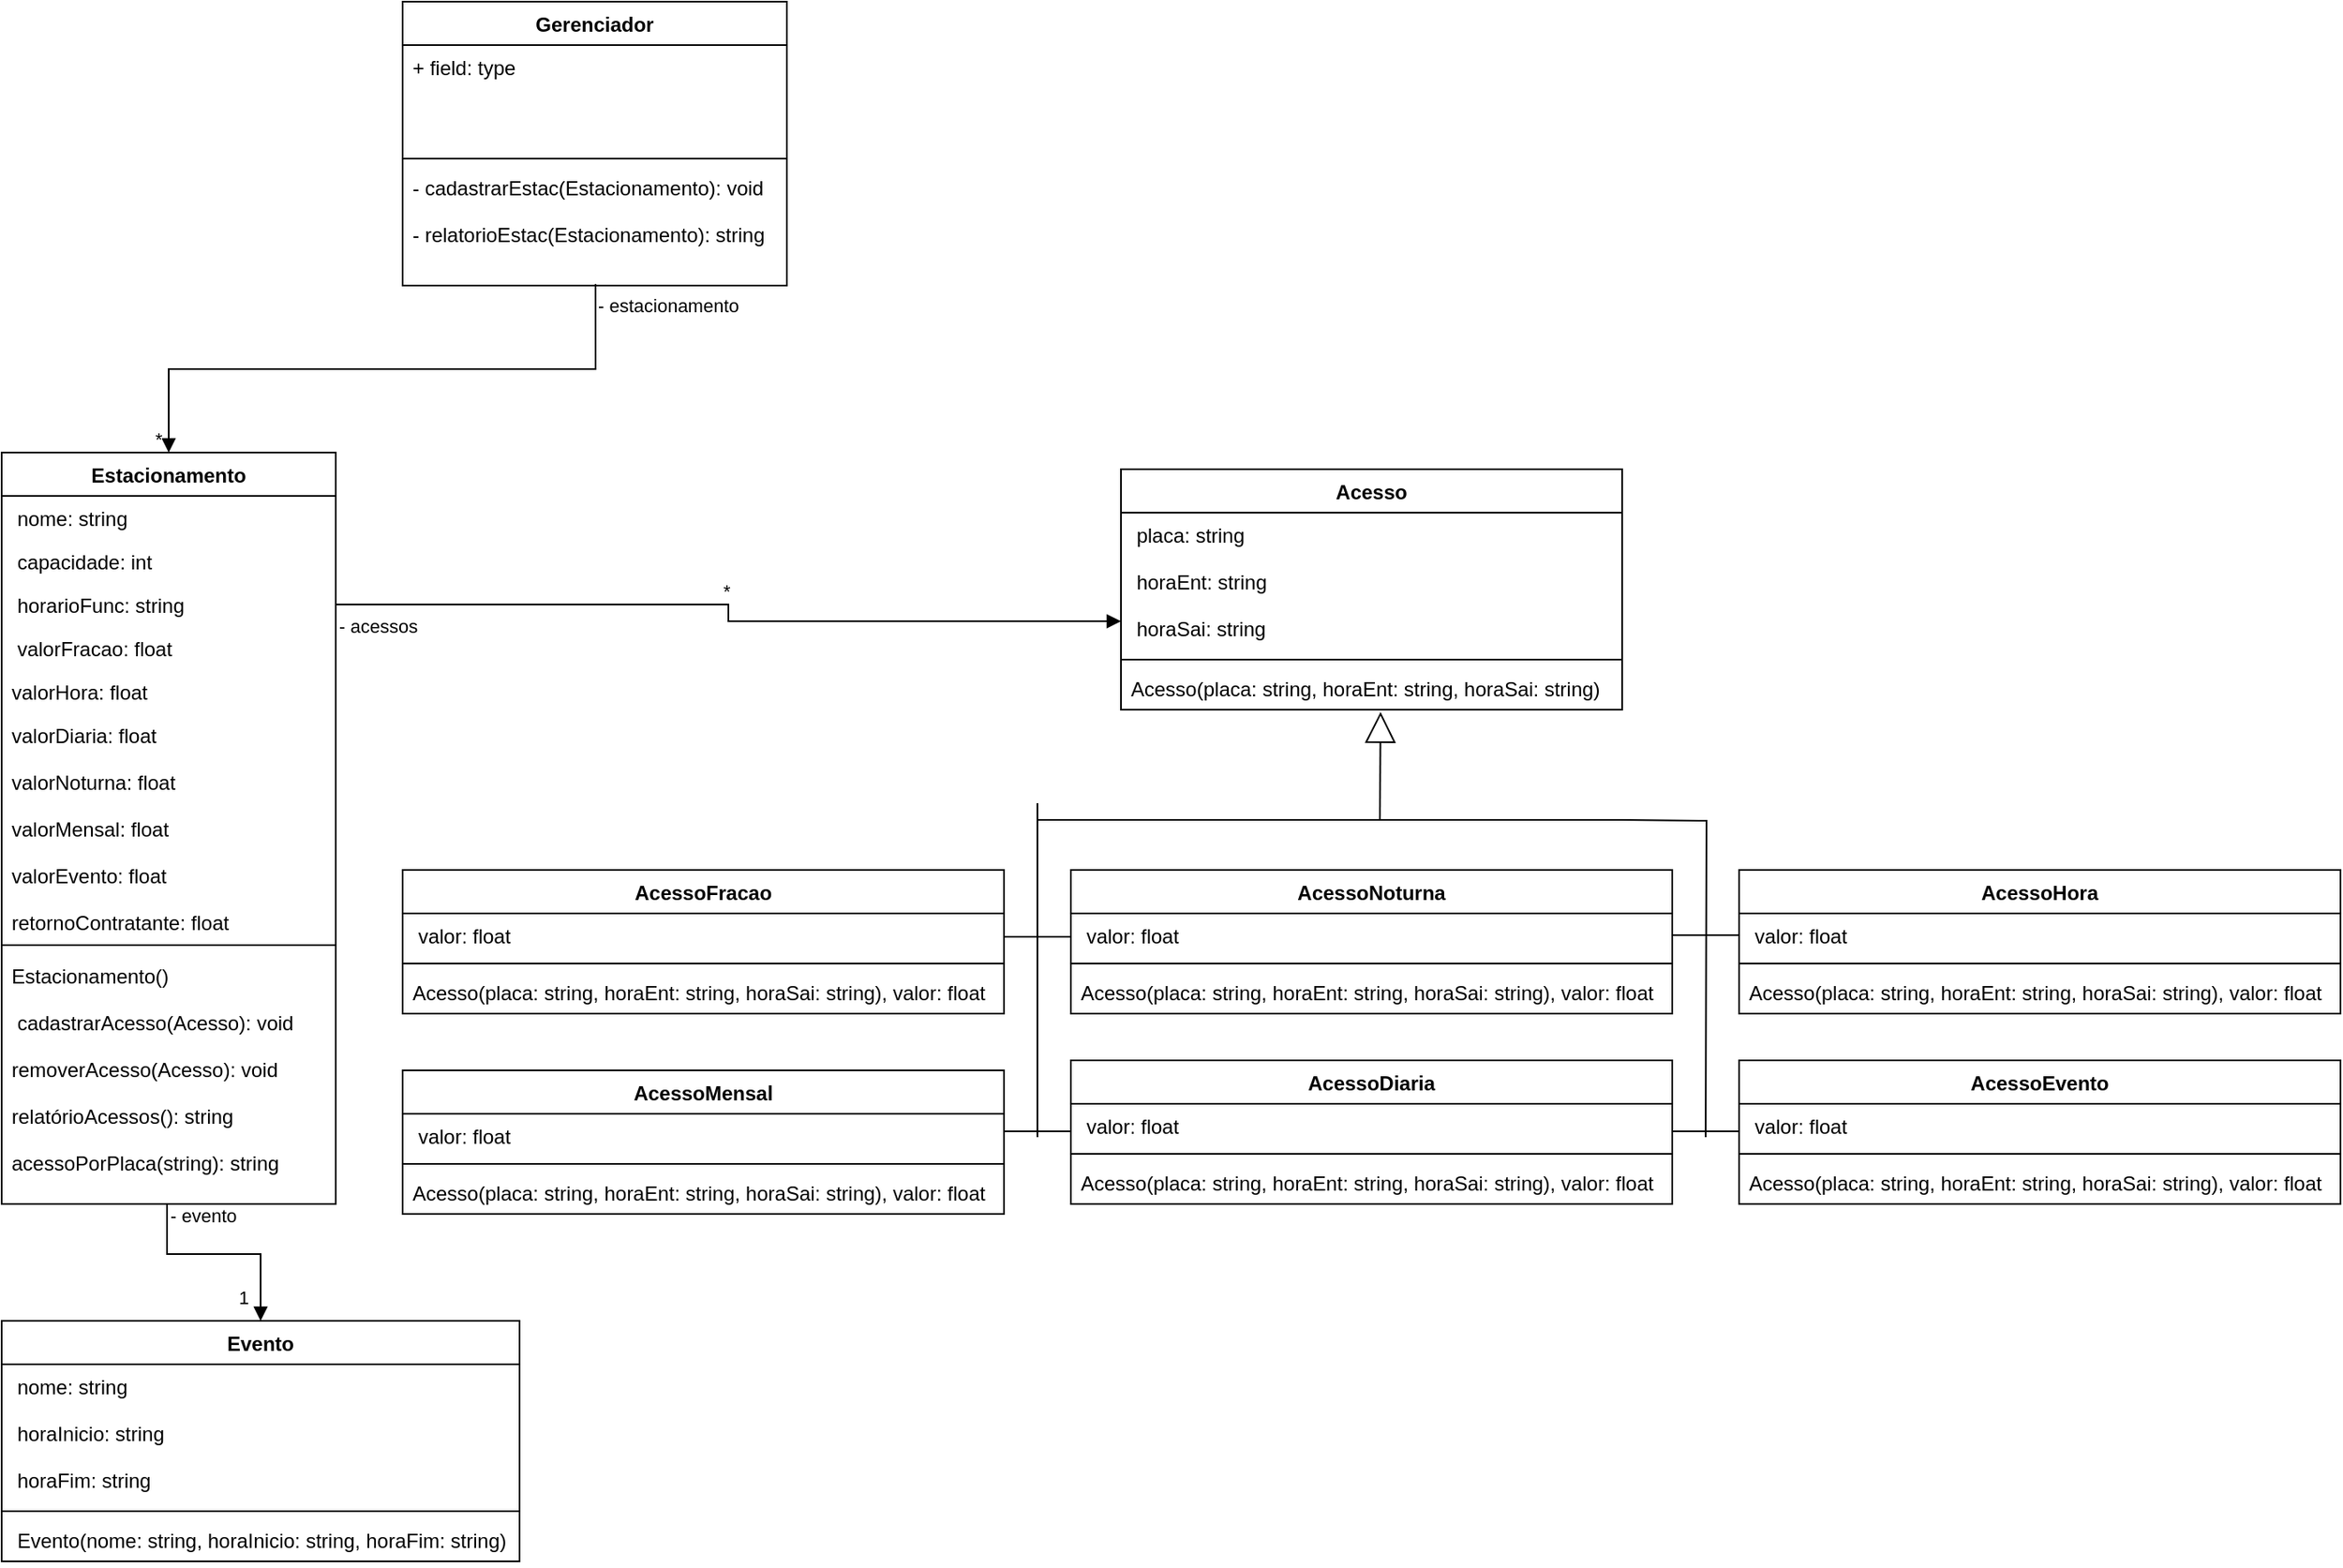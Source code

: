 <mxfile version="20.2.2" type="device"><diagram id="n3HsWPKC9BcfrFoE6lrO" name="Page-1"><mxGraphModel dx="1673" dy="2065" grid="1" gridSize="10" guides="1" tooltips="1" connect="1" arrows="1" fold="1" page="1" pageScale="1" pageWidth="827" pageHeight="1169" math="0" shadow="0"><root><mxCell id="0"/><mxCell id="1" parent="0"/><mxCell id="VxP2XsV1p8CQdQtkffWP-2" value="Estacionamento&#10;" style="swimlane;fontStyle=1;align=center;verticalAlign=top;childLayout=stackLayout;horizontal=1;startSize=26;horizontalStack=0;resizeParent=1;resizeParentMax=0;resizeLast=0;collapsible=1;marginBottom=0;" parent="1" vertex="1"><mxGeometry y="-210" width="200" height="450" as="geometry"/></mxCell><mxCell id="VxP2XsV1p8CQdQtkffWP-3" value=" nome: string" style="text;strokeColor=none;fillColor=none;align=left;verticalAlign=top;spacingLeft=4;spacingRight=4;overflow=hidden;rotatable=0;points=[[0,0.5],[1,0.5]];portConstraint=eastwest;" parent="VxP2XsV1p8CQdQtkffWP-2" vertex="1"><mxGeometry y="26" width="200" height="26" as="geometry"/></mxCell><mxCell id="VxP2XsV1p8CQdQtkffWP-10" value=" capacidade: int&#10;" style="text;strokeColor=none;fillColor=none;align=left;verticalAlign=top;spacingLeft=4;spacingRight=4;overflow=hidden;rotatable=0;points=[[0,0.5],[1,0.5]];portConstraint=eastwest;" parent="VxP2XsV1p8CQdQtkffWP-2" vertex="1"><mxGeometry y="52" width="200" height="26" as="geometry"/></mxCell><mxCell id="VxP2XsV1p8CQdQtkffWP-11" value=" horarioFunc: string" style="text;strokeColor=none;fillColor=none;align=left;verticalAlign=top;spacingLeft=4;spacingRight=4;overflow=hidden;rotatable=0;points=[[0,0.5],[1,0.5]];portConstraint=eastwest;" parent="VxP2XsV1p8CQdQtkffWP-2" vertex="1"><mxGeometry y="78" width="200" height="26" as="geometry"/></mxCell><mxCell id="VxP2XsV1p8CQdQtkffWP-13" value=" valorFracao: float&#10;" style="text;strokeColor=none;fillColor=none;align=left;verticalAlign=top;spacingLeft=4;spacingRight=4;overflow=hidden;rotatable=0;points=[[0,0.5],[1,0.5]];portConstraint=eastwest;" parent="VxP2XsV1p8CQdQtkffWP-2" vertex="1"><mxGeometry y="104" width="200" height="26" as="geometry"/></mxCell><mxCell id="VxP2XsV1p8CQdQtkffWP-14" value="valorHora: float" style="text;strokeColor=none;fillColor=none;align=left;verticalAlign=top;spacingLeft=4;spacingRight=4;overflow=hidden;rotatable=0;points=[[0,0.5],[1,0.5]];portConstraint=eastwest;" parent="VxP2XsV1p8CQdQtkffWP-2" vertex="1"><mxGeometry y="130" width="200" height="26" as="geometry"/></mxCell><mxCell id="VxP2XsV1p8CQdQtkffWP-12" value="valorDiaria: float&#10;&#10;valorNoturna: float&#10;&#10;valorMensal: float&#10;&#10;valorEvento: float&#10;&#10;retornoContratante: float&#10;&#10;" style="text;strokeColor=none;fillColor=none;align=left;verticalAlign=top;spacingLeft=4;spacingRight=4;overflow=hidden;rotatable=0;points=[[0,0.5],[1,0.5]];portConstraint=eastwest;" parent="VxP2XsV1p8CQdQtkffWP-2" vertex="1"><mxGeometry y="156" width="200" height="134" as="geometry"/></mxCell><mxCell id="VxP2XsV1p8CQdQtkffWP-4" value="" style="line;strokeWidth=1;fillColor=none;align=left;verticalAlign=middle;spacingTop=-1;spacingLeft=3;spacingRight=3;rotatable=0;labelPosition=right;points=[];portConstraint=eastwest;" parent="VxP2XsV1p8CQdQtkffWP-2" vertex="1"><mxGeometry y="290" width="200" height="10" as="geometry"/></mxCell><mxCell id="VxP2XsV1p8CQdQtkffWP-5" value="Estacionamento()&#10;&#10; cadastrarAcesso(Acesso): void&#10;&#10;removerAcesso(Acesso): void&#10;&#10;relatórioAcessos(): string&#10;&#10;acessoPorPlaca(string): string&#10;" style="text;strokeColor=none;fillColor=none;align=left;verticalAlign=top;spacingLeft=4;spacingRight=4;overflow=hidden;rotatable=0;points=[[0,0.5],[1,0.5]];portConstraint=eastwest;" parent="VxP2XsV1p8CQdQtkffWP-2" vertex="1"><mxGeometry y="300" width="200" height="150" as="geometry"/></mxCell><mxCell id="y3Uu669ifDR9-FXE01mr-2" value="Acesso" style="swimlane;fontStyle=1;align=center;verticalAlign=top;childLayout=stackLayout;horizontal=1;startSize=26;horizontalStack=0;resizeParent=1;resizeParentMax=0;resizeLast=0;collapsible=1;marginBottom=0;" vertex="1" parent="1"><mxGeometry x="670" y="-200" width="300" height="144" as="geometry"/></mxCell><mxCell id="y3Uu669ifDR9-FXE01mr-3" value=" placa: string&#10;&#10; horaEnt: string&#10;&#10; horaSai: string" style="text;strokeColor=none;fillColor=none;align=left;verticalAlign=top;spacingLeft=4;spacingRight=4;overflow=hidden;rotatable=0;points=[[0,0.5],[1,0.5]];portConstraint=eastwest;" vertex="1" parent="y3Uu669ifDR9-FXE01mr-2"><mxGeometry y="26" width="300" height="84" as="geometry"/></mxCell><mxCell id="y3Uu669ifDR9-FXE01mr-4" value="" style="line;strokeWidth=1;fillColor=none;align=left;verticalAlign=middle;spacingTop=-1;spacingLeft=3;spacingRight=3;rotatable=0;labelPosition=right;points=[];portConstraint=eastwest;" vertex="1" parent="y3Uu669ifDR9-FXE01mr-2"><mxGeometry y="110" width="300" height="8" as="geometry"/></mxCell><mxCell id="y3Uu669ifDR9-FXE01mr-5" value="Acesso(placa: string, horaEnt: string, horaSai: string)" style="text;strokeColor=none;fillColor=none;align=left;verticalAlign=top;spacingLeft=4;spacingRight=4;overflow=hidden;rotatable=0;points=[[0,0.5],[1,0.5]];portConstraint=eastwest;" vertex="1" parent="y3Uu669ifDR9-FXE01mr-2"><mxGeometry y="118" width="300" height="26" as="geometry"/></mxCell><mxCell id="y3Uu669ifDR9-FXE01mr-6" value="- acessos" style="endArrow=block;endFill=1;html=1;edgeStyle=orthogonalEdgeStyle;align=left;verticalAlign=top;rounded=0;exitX=1;exitY=0.5;exitDx=0;exitDy=0;entryX=0;entryY=0.774;entryDx=0;entryDy=0;entryPerimeter=0;" edge="1" parent="1" source="VxP2XsV1p8CQdQtkffWP-11" target="y3Uu669ifDR9-FXE01mr-3"><mxGeometry x="-1" relative="1" as="geometry"><mxPoint x="180" y="140" as="sourcePoint"/><mxPoint x="280" y="81" as="targetPoint"/></mxGeometry></mxCell><mxCell id="y3Uu669ifDR9-FXE01mr-7" value="*" style="edgeLabel;resizable=0;html=1;align=left;verticalAlign=bottom;" connectable="0" vertex="1" parent="y3Uu669ifDR9-FXE01mr-6"><mxGeometry x="-1" relative="1" as="geometry"><mxPoint x="230" as="offset"/></mxGeometry></mxCell><mxCell id="y3Uu669ifDR9-FXE01mr-8" value="AcessoFracao" style="swimlane;fontStyle=1;align=center;verticalAlign=top;childLayout=stackLayout;horizontal=1;startSize=26;horizontalStack=0;resizeParent=1;resizeParentMax=0;resizeLast=0;collapsible=1;marginBottom=0;" vertex="1" parent="1"><mxGeometry x="240" y="40" width="360" height="86" as="geometry"/></mxCell><mxCell id="y3Uu669ifDR9-FXE01mr-9" value=" valor: float" style="text;strokeColor=none;fillColor=none;align=left;verticalAlign=top;spacingLeft=4;spacingRight=4;overflow=hidden;rotatable=0;points=[[0,0.5],[1,0.5]];portConstraint=eastwest;" vertex="1" parent="y3Uu669ifDR9-FXE01mr-8"><mxGeometry y="26" width="360" height="26" as="geometry"/></mxCell><mxCell id="y3Uu669ifDR9-FXE01mr-10" value="" style="line;strokeWidth=1;fillColor=none;align=left;verticalAlign=middle;spacingTop=-1;spacingLeft=3;spacingRight=3;rotatable=0;labelPosition=right;points=[];portConstraint=eastwest;" vertex="1" parent="y3Uu669ifDR9-FXE01mr-8"><mxGeometry y="52" width="360" height="8" as="geometry"/></mxCell><mxCell id="y3Uu669ifDR9-FXE01mr-11" value="Acesso(placa: string, horaEnt: string, horaSai: string), valor: float" style="text;strokeColor=none;fillColor=none;align=left;verticalAlign=top;spacingLeft=4;spacingRight=4;overflow=hidden;rotatable=0;points=[[0,0.5],[1,0.5]];portConstraint=eastwest;" vertex="1" parent="y3Uu669ifDR9-FXE01mr-8"><mxGeometry y="60" width="360" height="26" as="geometry"/></mxCell><mxCell id="y3Uu669ifDR9-FXE01mr-12" value="AcessoNoturna" style="swimlane;fontStyle=1;align=center;verticalAlign=top;childLayout=stackLayout;horizontal=1;startSize=26;horizontalStack=0;resizeParent=1;resizeParentMax=0;resizeLast=0;collapsible=1;marginBottom=0;" vertex="1" parent="1"><mxGeometry x="640" y="40" width="360" height="86" as="geometry"/></mxCell><mxCell id="y3Uu669ifDR9-FXE01mr-13" value=" valor: float" style="text;strokeColor=none;fillColor=none;align=left;verticalAlign=top;spacingLeft=4;spacingRight=4;overflow=hidden;rotatable=0;points=[[0,0.5],[1,0.5]];portConstraint=eastwest;" vertex="1" parent="y3Uu669ifDR9-FXE01mr-12"><mxGeometry y="26" width="360" height="26" as="geometry"/></mxCell><mxCell id="y3Uu669ifDR9-FXE01mr-14" value="" style="line;strokeWidth=1;fillColor=none;align=left;verticalAlign=middle;spacingTop=-1;spacingLeft=3;spacingRight=3;rotatable=0;labelPosition=right;points=[];portConstraint=eastwest;" vertex="1" parent="y3Uu669ifDR9-FXE01mr-12"><mxGeometry y="52" width="360" height="8" as="geometry"/></mxCell><mxCell id="y3Uu669ifDR9-FXE01mr-15" value="Acesso(placa: string, horaEnt: string, horaSai: string), valor: float" style="text;strokeColor=none;fillColor=none;align=left;verticalAlign=top;spacingLeft=4;spacingRight=4;overflow=hidden;rotatable=0;points=[[0,0.5],[1,0.5]];portConstraint=eastwest;" vertex="1" parent="y3Uu669ifDR9-FXE01mr-12"><mxGeometry y="60" width="360" height="26" as="geometry"/></mxCell><mxCell id="y3Uu669ifDR9-FXE01mr-16" value="AcessoHora" style="swimlane;fontStyle=1;align=center;verticalAlign=top;childLayout=stackLayout;horizontal=1;startSize=26;horizontalStack=0;resizeParent=1;resizeParentMax=0;resizeLast=0;collapsible=1;marginBottom=0;" vertex="1" parent="1"><mxGeometry x="1040" y="40" width="360" height="86" as="geometry"/></mxCell><mxCell id="y3Uu669ifDR9-FXE01mr-17" value=" valor: float" style="text;strokeColor=none;fillColor=none;align=left;verticalAlign=top;spacingLeft=4;spacingRight=4;overflow=hidden;rotatable=0;points=[[0,0.5],[1,0.5]];portConstraint=eastwest;" vertex="1" parent="y3Uu669ifDR9-FXE01mr-16"><mxGeometry y="26" width="360" height="26" as="geometry"/></mxCell><mxCell id="y3Uu669ifDR9-FXE01mr-18" value="" style="line;strokeWidth=1;fillColor=none;align=left;verticalAlign=middle;spacingTop=-1;spacingLeft=3;spacingRight=3;rotatable=0;labelPosition=right;points=[];portConstraint=eastwest;" vertex="1" parent="y3Uu669ifDR9-FXE01mr-16"><mxGeometry y="52" width="360" height="8" as="geometry"/></mxCell><mxCell id="y3Uu669ifDR9-FXE01mr-19" value="Acesso(placa: string, horaEnt: string, horaSai: string), valor: float" style="text;strokeColor=none;fillColor=none;align=left;verticalAlign=top;spacingLeft=4;spacingRight=4;overflow=hidden;rotatable=0;points=[[0,0.5],[1,0.5]];portConstraint=eastwest;" vertex="1" parent="y3Uu669ifDR9-FXE01mr-16"><mxGeometry y="60" width="360" height="26" as="geometry"/></mxCell><mxCell id="y3Uu669ifDR9-FXE01mr-20" value="AcessoMensal" style="swimlane;fontStyle=1;align=center;verticalAlign=top;childLayout=stackLayout;horizontal=1;startSize=26;horizontalStack=0;resizeParent=1;resizeParentMax=0;resizeLast=0;collapsible=1;marginBottom=0;" vertex="1" parent="1"><mxGeometry x="240" y="160" width="360" height="86" as="geometry"/></mxCell><mxCell id="y3Uu669ifDR9-FXE01mr-21" value=" valor: float" style="text;strokeColor=none;fillColor=none;align=left;verticalAlign=top;spacingLeft=4;spacingRight=4;overflow=hidden;rotatable=0;points=[[0,0.5],[1,0.5]];portConstraint=eastwest;" vertex="1" parent="y3Uu669ifDR9-FXE01mr-20"><mxGeometry y="26" width="360" height="26" as="geometry"/></mxCell><mxCell id="y3Uu669ifDR9-FXE01mr-22" value="" style="line;strokeWidth=1;fillColor=none;align=left;verticalAlign=middle;spacingTop=-1;spacingLeft=3;spacingRight=3;rotatable=0;labelPosition=right;points=[];portConstraint=eastwest;" vertex="1" parent="y3Uu669ifDR9-FXE01mr-20"><mxGeometry y="52" width="360" height="8" as="geometry"/></mxCell><mxCell id="y3Uu669ifDR9-FXE01mr-23" value="Acesso(placa: string, horaEnt: string, horaSai: string), valor: float" style="text;strokeColor=none;fillColor=none;align=left;verticalAlign=top;spacingLeft=4;spacingRight=4;overflow=hidden;rotatable=0;points=[[0,0.5],[1,0.5]];portConstraint=eastwest;" vertex="1" parent="y3Uu669ifDR9-FXE01mr-20"><mxGeometry y="60" width="360" height="26" as="geometry"/></mxCell><mxCell id="y3Uu669ifDR9-FXE01mr-24" value="AcessoDiaria" style="swimlane;fontStyle=1;align=center;verticalAlign=top;childLayout=stackLayout;horizontal=1;startSize=26;horizontalStack=0;resizeParent=1;resizeParentMax=0;resizeLast=0;collapsible=1;marginBottom=0;" vertex="1" parent="1"><mxGeometry x="640" y="154" width="360" height="86" as="geometry"/></mxCell><mxCell id="y3Uu669ifDR9-FXE01mr-25" value=" valor: float" style="text;strokeColor=none;fillColor=none;align=left;verticalAlign=top;spacingLeft=4;spacingRight=4;overflow=hidden;rotatable=0;points=[[0,0.5],[1,0.5]];portConstraint=eastwest;" vertex="1" parent="y3Uu669ifDR9-FXE01mr-24"><mxGeometry y="26" width="360" height="26" as="geometry"/></mxCell><mxCell id="y3Uu669ifDR9-FXE01mr-26" value="" style="line;strokeWidth=1;fillColor=none;align=left;verticalAlign=middle;spacingTop=-1;spacingLeft=3;spacingRight=3;rotatable=0;labelPosition=right;points=[];portConstraint=eastwest;" vertex="1" parent="y3Uu669ifDR9-FXE01mr-24"><mxGeometry y="52" width="360" height="8" as="geometry"/></mxCell><mxCell id="y3Uu669ifDR9-FXE01mr-27" value="Acesso(placa: string, horaEnt: string, horaSai: string), valor: float" style="text;strokeColor=none;fillColor=none;align=left;verticalAlign=top;spacingLeft=4;spacingRight=4;overflow=hidden;rotatable=0;points=[[0,0.5],[1,0.5]];portConstraint=eastwest;" vertex="1" parent="y3Uu669ifDR9-FXE01mr-24"><mxGeometry y="60" width="360" height="26" as="geometry"/></mxCell><mxCell id="y3Uu669ifDR9-FXE01mr-28" value="AcessoEvento" style="swimlane;fontStyle=1;align=center;verticalAlign=top;childLayout=stackLayout;horizontal=1;startSize=26;horizontalStack=0;resizeParent=1;resizeParentMax=0;resizeLast=0;collapsible=1;marginBottom=0;" vertex="1" parent="1"><mxGeometry x="1040" y="154" width="360" height="86" as="geometry"/></mxCell><mxCell id="y3Uu669ifDR9-FXE01mr-29" value=" valor: float" style="text;strokeColor=none;fillColor=none;align=left;verticalAlign=top;spacingLeft=4;spacingRight=4;overflow=hidden;rotatable=0;points=[[0,0.5],[1,0.5]];portConstraint=eastwest;" vertex="1" parent="y3Uu669ifDR9-FXE01mr-28"><mxGeometry y="26" width="360" height="26" as="geometry"/></mxCell><mxCell id="y3Uu669ifDR9-FXE01mr-30" value="" style="line;strokeWidth=1;fillColor=none;align=left;verticalAlign=middle;spacingTop=-1;spacingLeft=3;spacingRight=3;rotatable=0;labelPosition=right;points=[];portConstraint=eastwest;" vertex="1" parent="y3Uu669ifDR9-FXE01mr-28"><mxGeometry y="52" width="360" height="8" as="geometry"/></mxCell><mxCell id="y3Uu669ifDR9-FXE01mr-31" value="Acesso(placa: string, horaEnt: string, horaSai: string), valor: float" style="text;strokeColor=none;fillColor=none;align=left;verticalAlign=top;spacingLeft=4;spacingRight=4;overflow=hidden;rotatable=0;points=[[0,0.5],[1,0.5]];portConstraint=eastwest;" vertex="1" parent="y3Uu669ifDR9-FXE01mr-28"><mxGeometry y="60" width="360" height="26" as="geometry"/></mxCell><mxCell id="y3Uu669ifDR9-FXE01mr-32" value="Evento" style="swimlane;fontStyle=1;align=center;verticalAlign=top;childLayout=stackLayout;horizontal=1;startSize=26;horizontalStack=0;resizeParent=1;resizeParentMax=0;resizeLast=0;collapsible=1;marginBottom=0;" vertex="1" parent="1"><mxGeometry y="310" width="310" height="144" as="geometry"/></mxCell><mxCell id="y3Uu669ifDR9-FXE01mr-33" value=" nome: string&#10;&#10; horaInicio: string&#10;&#10; horaFim: string&#10;&#10;" style="text;strokeColor=none;fillColor=none;align=left;verticalAlign=top;spacingLeft=4;spacingRight=4;overflow=hidden;rotatable=0;points=[[0,0.5],[1,0.5]];portConstraint=eastwest;" vertex="1" parent="y3Uu669ifDR9-FXE01mr-32"><mxGeometry y="26" width="310" height="84" as="geometry"/></mxCell><mxCell id="y3Uu669ifDR9-FXE01mr-34" value="" style="line;strokeWidth=1;fillColor=none;align=left;verticalAlign=middle;spacingTop=-1;spacingLeft=3;spacingRight=3;rotatable=0;labelPosition=right;points=[];portConstraint=eastwest;" vertex="1" parent="y3Uu669ifDR9-FXE01mr-32"><mxGeometry y="110" width="310" height="8" as="geometry"/></mxCell><mxCell id="y3Uu669ifDR9-FXE01mr-35" value=" Evento(nome: string, horaInicio: string, horaFim: string)" style="text;strokeColor=none;fillColor=none;align=left;verticalAlign=top;spacingLeft=4;spacingRight=4;overflow=hidden;rotatable=0;points=[[0,0.5],[1,0.5]];portConstraint=eastwest;" vertex="1" parent="y3Uu669ifDR9-FXE01mr-32"><mxGeometry y="118" width="310" height="26" as="geometry"/></mxCell><mxCell id="y3Uu669ifDR9-FXE01mr-39" value="&lt;br&gt;" style="endArrow=block;endSize=16;endFill=0;html=1;rounded=0;entryX=0.518;entryY=1.051;entryDx=0;entryDy=0;entryPerimeter=0;" edge="1" parent="1" target="y3Uu669ifDR9-FXE01mr-5"><mxGeometry x="-0.169" y="-170" width="160" relative="1" as="geometry"><mxPoint x="825" y="10" as="sourcePoint"/><mxPoint x="620" y="-60" as="targetPoint"/><mxPoint as="offset"/></mxGeometry></mxCell><mxCell id="y3Uu669ifDR9-FXE01mr-41" value="" style="endArrow=none;html=1;edgeStyle=orthogonalEdgeStyle;rounded=0;" edge="1" parent="1"><mxGeometry relative="1" as="geometry"><mxPoint x="620" as="sourcePoint"/><mxPoint x="620" y="200" as="targetPoint"/></mxGeometry></mxCell><mxCell id="y3Uu669ifDR9-FXE01mr-44" value="" style="endArrow=none;html=1;edgeStyle=orthogonalEdgeStyle;rounded=0;" edge="1" parent="1"><mxGeometry relative="1" as="geometry"><mxPoint x="970" y="10" as="sourcePoint"/><mxPoint x="1020" y="200" as="targetPoint"/></mxGeometry></mxCell><mxCell id="y3Uu669ifDR9-FXE01mr-45" value="" style="endArrow=none;html=1;edgeStyle=orthogonalEdgeStyle;rounded=0;" edge="1" parent="1"><mxGeometry relative="1" as="geometry"><mxPoint x="620" y="10" as="sourcePoint"/><mxPoint x="970" y="10" as="targetPoint"/><Array as="points"><mxPoint x="750" y="10"/><mxPoint x="750" y="10"/></Array></mxGeometry></mxCell><mxCell id="y3Uu669ifDR9-FXE01mr-46" value="" style="endArrow=none;html=1;edgeStyle=orthogonalEdgeStyle;rounded=0;" edge="1" parent="1"><mxGeometry relative="1" as="geometry"><mxPoint x="600" y="196.5" as="sourcePoint"/><mxPoint x="640" y="196.5" as="targetPoint"/><Array as="points"><mxPoint x="620" y="196.5"/><mxPoint x="620" y="196.5"/></Array></mxGeometry></mxCell><mxCell id="y3Uu669ifDR9-FXE01mr-48" value="" style="endArrow=none;html=1;edgeStyle=orthogonalEdgeStyle;rounded=0;" edge="1" parent="1"><mxGeometry relative="1" as="geometry"><mxPoint x="600" y="80" as="sourcePoint"/><mxPoint x="640" y="80" as="targetPoint"/><Array as="points"><mxPoint x="620" y="80"/><mxPoint x="620" y="80"/></Array></mxGeometry></mxCell><mxCell id="y3Uu669ifDR9-FXE01mr-49" value="" style="endArrow=none;html=1;edgeStyle=orthogonalEdgeStyle;rounded=0;" edge="1" parent="1"><mxGeometry relative="1" as="geometry"><mxPoint x="1000" y="196.5" as="sourcePoint"/><mxPoint x="1040" y="196.5" as="targetPoint"/><Array as="points"><mxPoint x="1020" y="196.5"/><mxPoint x="1020" y="196.5"/></Array></mxGeometry></mxCell><mxCell id="y3Uu669ifDR9-FXE01mr-50" value="" style="endArrow=none;html=1;edgeStyle=orthogonalEdgeStyle;rounded=0;entryX=0;entryY=0.5;entryDx=0;entryDy=0;exitX=1;exitY=0.5;exitDx=0;exitDy=0;" edge="1" parent="1" source="y3Uu669ifDR9-FXE01mr-13" target="y3Uu669ifDR9-FXE01mr-17"><mxGeometry relative="1" as="geometry"><mxPoint x="960" y="79" as="sourcePoint"/><mxPoint x="860" y="110" as="targetPoint"/><Array as="points"/></mxGeometry></mxCell><mxCell id="y3Uu669ifDR9-FXE01mr-51" value="- evento" style="endArrow=block;endFill=1;html=1;edgeStyle=orthogonalEdgeStyle;align=left;verticalAlign=top;rounded=0;entryX=0.5;entryY=0;entryDx=0;entryDy=0;exitX=0.495;exitY=1.002;exitDx=0;exitDy=0;exitPerimeter=0;" edge="1" parent="1" source="VxP2XsV1p8CQdQtkffWP-5" target="y3Uu669ifDR9-FXE01mr-32"><mxGeometry x="-1" y="-6" relative="1" as="geometry"><mxPoint x="720" y="260" as="sourcePoint"/><mxPoint x="670" y="280" as="targetPoint"/><Array as="points"><mxPoint x="99" y="270"/><mxPoint x="155" y="270"/></Array><mxPoint x="6" y="-6" as="offset"/></mxGeometry></mxCell><mxCell id="y3Uu669ifDR9-FXE01mr-52" value="1" style="edgeLabel;resizable=0;html=1;align=left;verticalAlign=bottom;" connectable="0" vertex="1" parent="y3Uu669ifDR9-FXE01mr-51"><mxGeometry x="-1" relative="1" as="geometry"><mxPoint x="41" y="64" as="offset"/></mxGeometry></mxCell><mxCell id="y3Uu669ifDR9-FXE01mr-57" value="Gerenciador&#10;" style="swimlane;fontStyle=1;align=center;verticalAlign=top;childLayout=stackLayout;horizontal=1;startSize=26;horizontalStack=0;resizeParent=1;resizeParentMax=0;resizeLast=0;collapsible=1;marginBottom=0;" vertex="1" parent="1"><mxGeometry x="240" y="-480" width="230" height="170" as="geometry"/></mxCell><mxCell id="y3Uu669ifDR9-FXE01mr-58" value="+ field: type" style="text;strokeColor=none;fillColor=none;align=left;verticalAlign=top;spacingLeft=4;spacingRight=4;overflow=hidden;rotatable=0;points=[[0,0.5],[1,0.5]];portConstraint=eastwest;" vertex="1" parent="y3Uu669ifDR9-FXE01mr-57"><mxGeometry y="26" width="230" height="64" as="geometry"/></mxCell><mxCell id="y3Uu669ifDR9-FXE01mr-59" value="" style="line;strokeWidth=1;fillColor=none;align=left;verticalAlign=middle;spacingTop=-1;spacingLeft=3;spacingRight=3;rotatable=0;labelPosition=right;points=[];portConstraint=eastwest;" vertex="1" parent="y3Uu669ifDR9-FXE01mr-57"><mxGeometry y="90" width="230" height="8" as="geometry"/></mxCell><mxCell id="y3Uu669ifDR9-FXE01mr-60" value="- cadastrarEstac(Estacionamento): void&#10;&#10;- relatorioEstac(Estacionamento): string" style="text;strokeColor=none;fillColor=none;align=left;verticalAlign=top;spacingLeft=4;spacingRight=4;overflow=hidden;rotatable=0;points=[[0,0.5],[1,0.5]];portConstraint=eastwest;" vertex="1" parent="y3Uu669ifDR9-FXE01mr-57"><mxGeometry y="98" width="230" height="72" as="geometry"/></mxCell><mxCell id="y3Uu669ifDR9-FXE01mr-61" value="- estacionamento" style="endArrow=block;endFill=1;html=1;edgeStyle=orthogonalEdgeStyle;align=left;verticalAlign=top;rounded=0;exitX=0.502;exitY=0.988;exitDx=0;exitDy=0;exitPerimeter=0;entryX=0.5;entryY=0;entryDx=0;entryDy=0;" edge="1" parent="1" source="y3Uu669ifDR9-FXE01mr-60" target="VxP2XsV1p8CQdQtkffWP-2"><mxGeometry x="-1" relative="1" as="geometry"><mxPoint x="120" y="-250" as="sourcePoint"/><mxPoint x="280" y="-250" as="targetPoint"/></mxGeometry></mxCell><mxCell id="y3Uu669ifDR9-FXE01mr-62" value="*" style="edgeLabel;resizable=0;html=1;align=left;verticalAlign=bottom;" connectable="0" vertex="1" parent="y3Uu669ifDR9-FXE01mr-61"><mxGeometry x="-1" relative="1" as="geometry"><mxPoint x="-265" y="101" as="offset"/></mxGeometry></mxCell></root></mxGraphModel></diagram></mxfile>